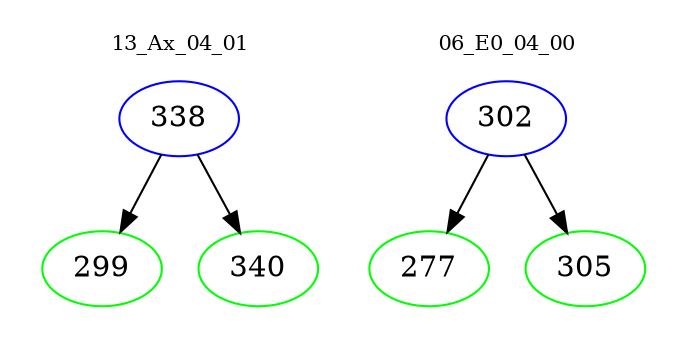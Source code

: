 digraph{
subgraph cluster_0 {
color = white
label = "13_Ax_04_01";
fontsize=10;
T0_338 [label="338", color="blue"]
T0_338 -> T0_299 [color="black"]
T0_299 [label="299", color="green"]
T0_338 -> T0_340 [color="black"]
T0_340 [label="340", color="green"]
}
subgraph cluster_1 {
color = white
label = "06_E0_04_00";
fontsize=10;
T1_302 [label="302", color="blue"]
T1_302 -> T1_277 [color="black"]
T1_277 [label="277", color="green"]
T1_302 -> T1_305 [color="black"]
T1_305 [label="305", color="green"]
}
}
